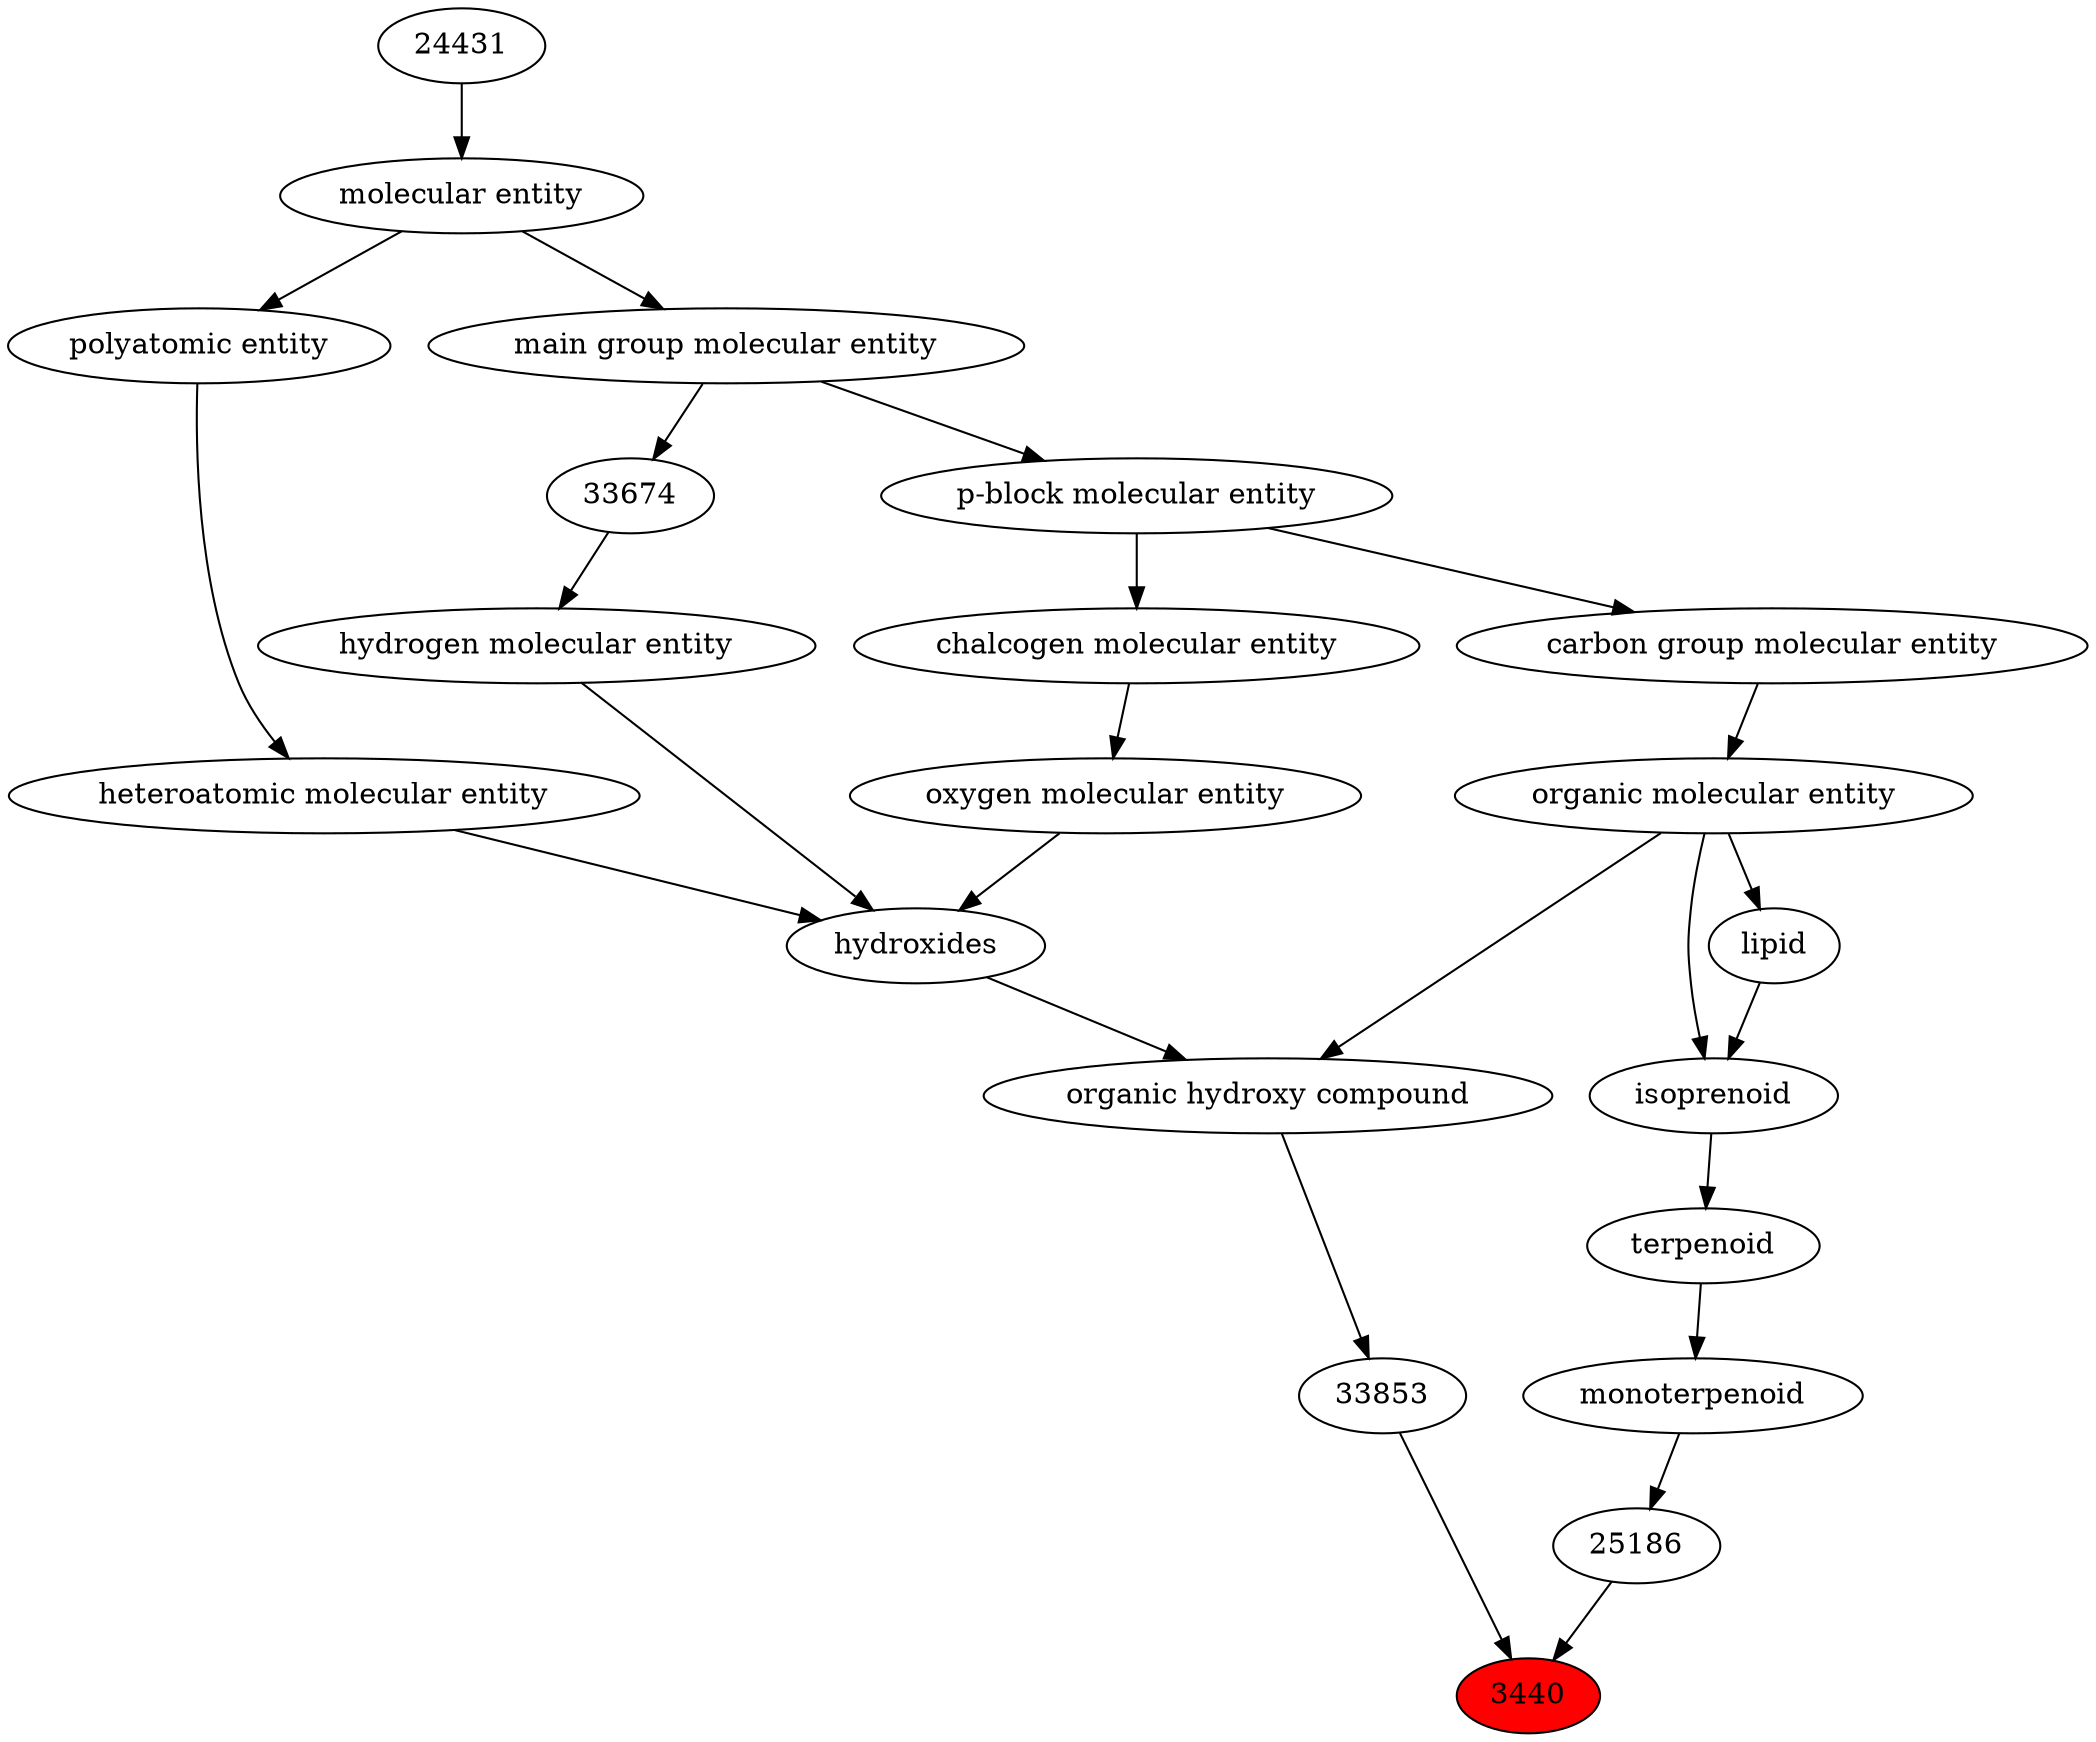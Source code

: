 digraph tree{ 
3440 [label="3440" fillcolor=red style=filled]
33853 -> 3440
25186 -> 3440
33853 [label="33853"]
33822 -> 33853
25186 [label="25186"]
25409 -> 25186
33822 [label="organic hydroxy compound"]
24651 -> 33822
50860 -> 33822
25409 [label="monoterpenoid"]
26873 -> 25409
24651 [label="hydroxides"]
25806 -> 24651
33608 -> 24651
37577 -> 24651
50860 [label="organic molecular entity"]
33582 -> 50860
26873 [label="terpenoid"]
24913 -> 26873
25806 [label="oxygen molecular entity"]
33304 -> 25806
33608 [label="hydrogen molecular entity"]
33674 -> 33608
37577 [label="heteroatomic molecular entity"]
36357 -> 37577
33582 [label="carbon group molecular entity"]
33675 -> 33582
24913 [label="isoprenoid"]
18059 -> 24913
50860 -> 24913
33304 [label="chalcogen molecular entity"]
33675 -> 33304
33674 [label="33674"]
33579 -> 33674
36357 [label="polyatomic entity"]
23367 -> 36357
33675 [label="p-block molecular entity"]
33579 -> 33675
18059 [label="lipid"]
50860 -> 18059
33579 [label="main group molecular entity"]
23367 -> 33579
23367 [label="molecular entity"]
24431 -> 23367
24431 [label="24431"]
}